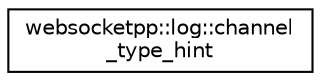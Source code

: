 digraph "Graphical Class Hierarchy"
{
  edge [fontname="Helvetica",fontsize="10",labelfontname="Helvetica",labelfontsize="10"];
  node [fontname="Helvetica",fontsize="10",shape=record];
  rankdir="LR";
  Node0 [label="websocketpp::log::channel\l_type_hint",height=0.2,width=0.4,color="black", fillcolor="white", style="filled",URL="$structwebsocketpp_1_1log_1_1channel__type__hint.html",tooltip="Package of values for hinting at the nature of a given logger. "];
}
